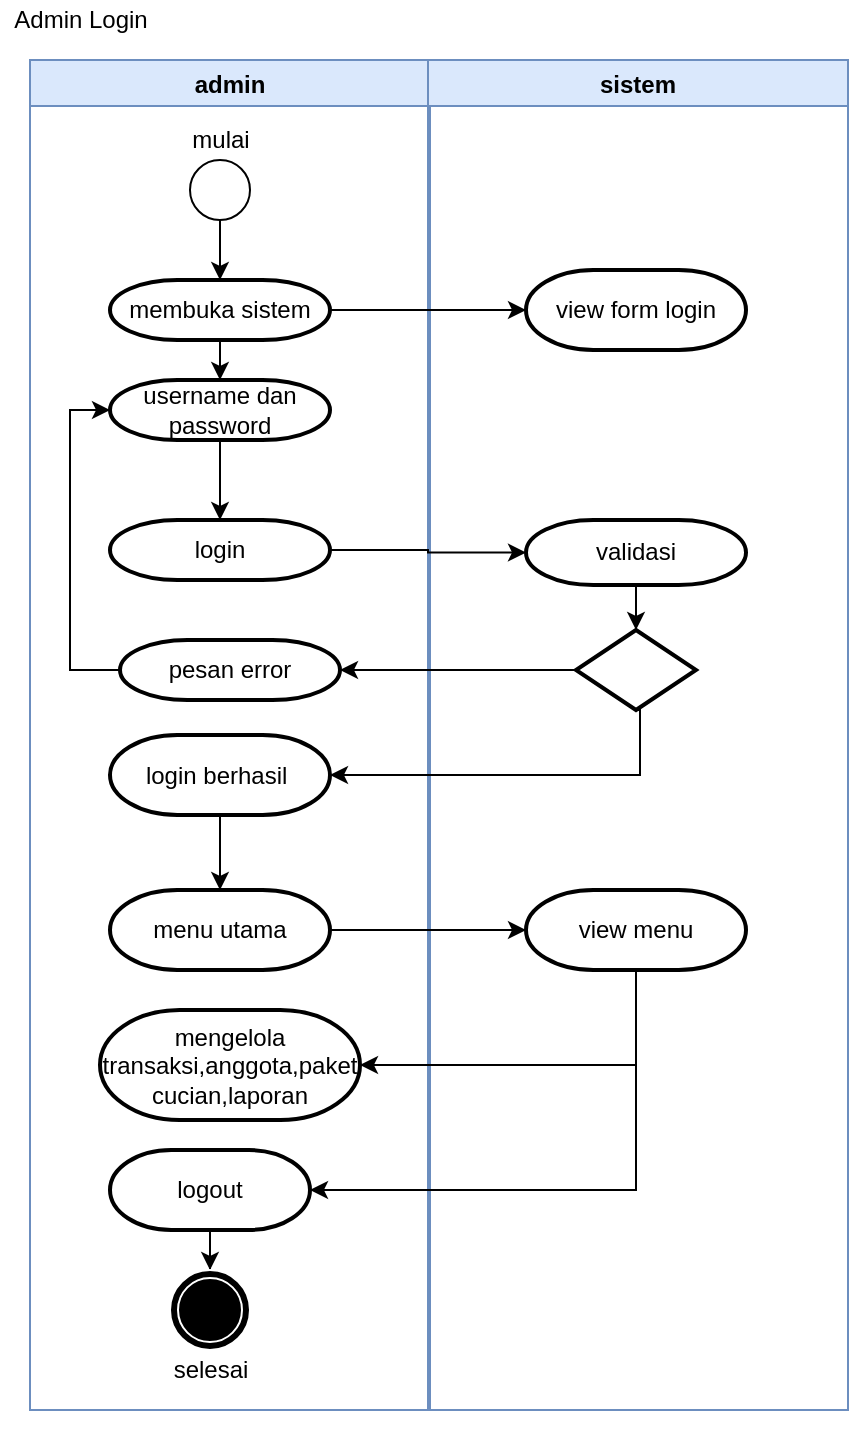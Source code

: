 <mxfile version="15.7.3" type="google"><diagram id="C5RBs43oDa-KdzZeNtuy" name="Page-1"><mxGraphModel dx="868" dy="450" grid="1" gridSize="10" guides="1" tooltips="1" connect="1" arrows="1" fold="1" page="1" pageScale="1" pageWidth="827" pageHeight="1169" math="0" shadow="0"><root><mxCell id="WIyWlLk6GJQsqaUBKTNV-0"/><mxCell id="WIyWlLk6GJQsqaUBKTNV-1" parent="WIyWlLk6GJQsqaUBKTNV-0"/><mxCell id="JvUsUYGlyqjv_wNRpDof-4" value="admin" style="swimlane;fillColor=#dae8fc;strokeColor=#6c8ebf;" parent="WIyWlLk6GJQsqaUBKTNV-1" vertex="1"><mxGeometry x="165" y="165" width="200" height="675" as="geometry"/></mxCell><mxCell id="JvUsUYGlyqjv_wNRpDof-35" style="edgeStyle=orthogonalEdgeStyle;rounded=0;orthogonalLoop=1;jettySize=auto;html=1;" parent="JvUsUYGlyqjv_wNRpDof-4" source="JvUsUYGlyqjv_wNRpDof-10" target="JvUsUYGlyqjv_wNRpDof-16" edge="1"><mxGeometry relative="1" as="geometry"/></mxCell><mxCell id="JvUsUYGlyqjv_wNRpDof-10" value="" style="ellipse;whiteSpace=wrap;html=1;aspect=fixed;" parent="JvUsUYGlyqjv_wNRpDof-4" vertex="1"><mxGeometry x="80" y="50" width="30" height="30" as="geometry"/></mxCell><mxCell id="JvUsUYGlyqjv_wNRpDof-36" style="edgeStyle=orthogonalEdgeStyle;rounded=0;orthogonalLoop=1;jettySize=auto;html=1;entryX=0.5;entryY=0;entryDx=0;entryDy=0;entryPerimeter=0;" parent="JvUsUYGlyqjv_wNRpDof-4" source="JvUsUYGlyqjv_wNRpDof-16" target="JvUsUYGlyqjv_wNRpDof-19" edge="1"><mxGeometry relative="1" as="geometry"/></mxCell><mxCell id="JvUsUYGlyqjv_wNRpDof-16" value="membuka sistem" style="strokeWidth=2;html=1;shape=mxgraph.flowchart.terminator;whiteSpace=wrap;" parent="JvUsUYGlyqjv_wNRpDof-4" vertex="1"><mxGeometry x="40" y="110" width="110" height="30" as="geometry"/></mxCell><mxCell id="JvUsUYGlyqjv_wNRpDof-41" style="edgeStyle=orthogonalEdgeStyle;rounded=0;orthogonalLoop=1;jettySize=auto;html=1;exitX=0.5;exitY=1;exitDx=0;exitDy=0;exitPerimeter=0;entryX=0.5;entryY=0;entryDx=0;entryDy=0;entryPerimeter=0;" parent="JvUsUYGlyqjv_wNRpDof-4" source="JvUsUYGlyqjv_wNRpDof-19" target="JvUsUYGlyqjv_wNRpDof-20" edge="1"><mxGeometry relative="1" as="geometry"/></mxCell><mxCell id="JvUsUYGlyqjv_wNRpDof-19" value="username dan password" style="strokeWidth=2;html=1;shape=mxgraph.flowchart.terminator;whiteSpace=wrap;" parent="JvUsUYGlyqjv_wNRpDof-4" vertex="1"><mxGeometry x="40" y="160" width="110" height="30" as="geometry"/></mxCell><mxCell id="JvUsUYGlyqjv_wNRpDof-20" value="login" style="strokeWidth=2;html=1;shape=mxgraph.flowchart.terminator;whiteSpace=wrap;" parent="JvUsUYGlyqjv_wNRpDof-4" vertex="1"><mxGeometry x="40" y="230" width="110" height="30" as="geometry"/></mxCell><mxCell id="JvUsUYGlyqjv_wNRpDof-32" style="edgeStyle=orthogonalEdgeStyle;rounded=0;orthogonalLoop=1;jettySize=auto;html=1;entryX=0;entryY=0.5;entryDx=0;entryDy=0;entryPerimeter=0;exitX=0;exitY=0.5;exitDx=0;exitDy=0;exitPerimeter=0;" parent="JvUsUYGlyqjv_wNRpDof-4" source="JvUsUYGlyqjv_wNRpDof-22" target="JvUsUYGlyqjv_wNRpDof-19" edge="1"><mxGeometry relative="1" as="geometry"><Array as="points"><mxPoint x="20" y="305"/><mxPoint x="20" y="175"/></Array></mxGeometry></mxCell><mxCell id="JvUsUYGlyqjv_wNRpDof-22" value="pesan error" style="strokeWidth=2;html=1;shape=mxgraph.flowchart.terminator;whiteSpace=wrap;" parent="JvUsUYGlyqjv_wNRpDof-4" vertex="1"><mxGeometry x="45" y="290" width="110" height="30" as="geometry"/></mxCell><mxCell id="JvUsUYGlyqjv_wNRpDof-43" style="edgeStyle=orthogonalEdgeStyle;rounded=0;orthogonalLoop=1;jettySize=auto;html=1;exitX=0.5;exitY=1;exitDx=0;exitDy=0;exitPerimeter=0;entryX=0.5;entryY=0;entryDx=0;entryDy=0;entryPerimeter=0;" parent="JvUsUYGlyqjv_wNRpDof-4" source="JvUsUYGlyqjv_wNRpDof-21" target="JvUsUYGlyqjv_wNRpDof-29" edge="1"><mxGeometry relative="1" as="geometry"/></mxCell><mxCell id="JvUsUYGlyqjv_wNRpDof-21" value="login berhasil&amp;nbsp;" style="strokeWidth=2;html=1;shape=mxgraph.flowchart.terminator;whiteSpace=wrap;" parent="JvUsUYGlyqjv_wNRpDof-4" vertex="1"><mxGeometry x="40" y="337.5" width="110" height="40" as="geometry"/></mxCell><mxCell id="JvUsUYGlyqjv_wNRpDof-29" value="menu utama" style="strokeWidth=2;html=1;shape=mxgraph.flowchart.terminator;whiteSpace=wrap;" parent="JvUsUYGlyqjv_wNRpDof-4" vertex="1"><mxGeometry x="40" y="415" width="110" height="40" as="geometry"/></mxCell><mxCell id="JvUsUYGlyqjv_wNRpDof-50" value="mulai" style="text;html=1;align=center;verticalAlign=middle;resizable=0;points=[];autosize=1;strokeColor=none;fillColor=none;" parent="JvUsUYGlyqjv_wNRpDof-4" vertex="1"><mxGeometry x="75" y="30" width="40" height="20" as="geometry"/></mxCell><mxCell id="JvUsUYGlyqjv_wNRpDof-125" style="edgeStyle=orthogonalEdgeStyle;rounded=0;orthogonalLoop=1;jettySize=auto;html=1;exitX=0.5;exitY=1;exitDx=0;exitDy=0;exitPerimeter=0;" parent="JvUsUYGlyqjv_wNRpDof-4" source="JvUsUYGlyqjv_wNRpDof-100" target="JvUsUYGlyqjv_wNRpDof-123" edge="1"><mxGeometry relative="1" as="geometry"/></mxCell><mxCell id="JvUsUYGlyqjv_wNRpDof-100" value="logout" style="strokeWidth=2;html=1;shape=mxgraph.flowchart.terminator;whiteSpace=wrap;fillColor=#FFFFFF;" parent="JvUsUYGlyqjv_wNRpDof-4" vertex="1"><mxGeometry x="40" y="545" width="100" height="40" as="geometry"/></mxCell><mxCell id="JvUsUYGlyqjv_wNRpDof-123" value="" style="ellipse;shape=doubleEllipse;whiteSpace=wrap;html=1;aspect=fixed;strokeColor=#FFFFFF;fillColor=#000000;" parent="JvUsUYGlyqjv_wNRpDof-4" vertex="1"><mxGeometry x="70" y="605" width="40" height="40" as="geometry"/></mxCell><mxCell id="JvUsUYGlyqjv_wNRpDof-124" value="selesai" style="text;html=1;align=center;verticalAlign=middle;resizable=0;points=[];autosize=1;strokeColor=none;fillColor=none;" parent="JvUsUYGlyqjv_wNRpDof-4" vertex="1"><mxGeometry x="65" y="645" width="50" height="20" as="geometry"/></mxCell><mxCell id="-z5VhadheGoZ2BK67YMb-0" style="edgeStyle=orthogonalEdgeStyle;rounded=0;orthogonalLoop=1;jettySize=auto;html=1;exitX=0.5;exitY=1;exitDx=0;exitDy=0;exitPerimeter=0;" parent="JvUsUYGlyqjv_wNRpDof-4" edge="1"><mxGeometry relative="1" as="geometry"><mxPoint x="90" y="675" as="sourcePoint"/><mxPoint x="90" y="675" as="targetPoint"/></mxGeometry></mxCell><mxCell id="DgQYechA5geP6OFPYYyr-1" value="mengelola transaksi,anggota,paket cucian,laporan" style="strokeWidth=2;html=1;shape=mxgraph.flowchart.terminator;whiteSpace=wrap;" parent="JvUsUYGlyqjv_wNRpDof-4" vertex="1"><mxGeometry x="35" y="475" width="130" height="55" as="geometry"/></mxCell><mxCell id="JvUsUYGlyqjv_wNRpDof-6" value="sistem" style="swimlane;fillColor=#dae8fc;strokeColor=#6c8ebf;" parent="WIyWlLk6GJQsqaUBKTNV-1" vertex="1"><mxGeometry x="364" y="165" width="210" height="675" as="geometry"/></mxCell><mxCell id="JvUsUYGlyqjv_wNRpDof-18" value="view form login" style="strokeWidth=2;html=1;shape=mxgraph.flowchart.terminator;whiteSpace=wrap;" parent="JvUsUYGlyqjv_wNRpDof-6" vertex="1"><mxGeometry x="49" y="105" width="110" height="40" as="geometry"/></mxCell><mxCell id="JvUsUYGlyqjv_wNRpDof-33" style="edgeStyle=orthogonalEdgeStyle;rounded=0;orthogonalLoop=1;jettySize=auto;html=1;entryX=0.5;entryY=0;entryDx=0;entryDy=0;entryPerimeter=0;" parent="JvUsUYGlyqjv_wNRpDof-6" source="JvUsUYGlyqjv_wNRpDof-23" target="JvUsUYGlyqjv_wNRpDof-25" edge="1"><mxGeometry relative="1" as="geometry"/></mxCell><mxCell id="JvUsUYGlyqjv_wNRpDof-23" value="validasi" style="strokeWidth=2;html=1;shape=mxgraph.flowchart.terminator;whiteSpace=wrap;" parent="JvUsUYGlyqjv_wNRpDof-6" vertex="1"><mxGeometry x="49" y="230" width="110" height="32.5" as="geometry"/></mxCell><mxCell id="JvUsUYGlyqjv_wNRpDof-25" value="" style="strokeWidth=2;html=1;shape=mxgraph.flowchart.decision;whiteSpace=wrap;" parent="JvUsUYGlyqjv_wNRpDof-6" vertex="1"><mxGeometry x="74" y="285" width="60" height="40" as="geometry"/></mxCell><mxCell id="JvUsUYGlyqjv_wNRpDof-45" value="view menu" style="strokeWidth=2;html=1;shape=mxgraph.flowchart.terminator;whiteSpace=wrap;" parent="JvUsUYGlyqjv_wNRpDof-6" vertex="1"><mxGeometry x="49" y="415" width="110" height="40" as="geometry"/></mxCell><mxCell id="JvUsUYGlyqjv_wNRpDof-24" style="edgeStyle=orthogonalEdgeStyle;rounded=0;orthogonalLoop=1;jettySize=auto;html=1;entryX=0;entryY=0.5;entryDx=0;entryDy=0;entryPerimeter=0;" parent="WIyWlLk6GJQsqaUBKTNV-1" source="JvUsUYGlyqjv_wNRpDof-20" target="JvUsUYGlyqjv_wNRpDof-23" edge="1"><mxGeometry relative="1" as="geometry"/></mxCell><mxCell id="JvUsUYGlyqjv_wNRpDof-26" style="edgeStyle=orthogonalEdgeStyle;rounded=0;orthogonalLoop=1;jettySize=auto;html=1;entryX=1;entryY=0.5;entryDx=0;entryDy=0;entryPerimeter=0;" parent="WIyWlLk6GJQsqaUBKTNV-1" source="JvUsUYGlyqjv_wNRpDof-25" target="JvUsUYGlyqjv_wNRpDof-22" edge="1"><mxGeometry relative="1" as="geometry"/></mxCell><mxCell id="JvUsUYGlyqjv_wNRpDof-27" style="edgeStyle=orthogonalEdgeStyle;rounded=0;orthogonalLoop=1;jettySize=auto;html=1;entryX=1;entryY=0.5;entryDx=0;entryDy=0;entryPerimeter=0;exitX=0.5;exitY=1;exitDx=0;exitDy=0;exitPerimeter=0;" parent="WIyWlLk6GJQsqaUBKTNV-1" source="JvUsUYGlyqjv_wNRpDof-25" target="JvUsUYGlyqjv_wNRpDof-21" edge="1"><mxGeometry relative="1" as="geometry"><mxPoint x="315" y="555" as="targetPoint"/><Array as="points"><mxPoint x="470" y="490"/><mxPoint x="470" y="523"/></Array></mxGeometry></mxCell><mxCell id="JvUsUYGlyqjv_wNRpDof-38" style="edgeStyle=orthogonalEdgeStyle;rounded=0;orthogonalLoop=1;jettySize=auto;html=1;entryX=0;entryY=0.5;entryDx=0;entryDy=0;entryPerimeter=0;" parent="WIyWlLk6GJQsqaUBKTNV-1" source="JvUsUYGlyqjv_wNRpDof-16" target="JvUsUYGlyqjv_wNRpDof-18" edge="1"><mxGeometry relative="1" as="geometry"/></mxCell><mxCell id="JvUsUYGlyqjv_wNRpDof-44" style="edgeStyle=orthogonalEdgeStyle;rounded=0;orthogonalLoop=1;jettySize=auto;html=1;entryX=0;entryY=0.5;entryDx=0;entryDy=0;entryPerimeter=0;" parent="WIyWlLk6GJQsqaUBKTNV-1" source="JvUsUYGlyqjv_wNRpDof-29" target="JvUsUYGlyqjv_wNRpDof-45" edge="1"><mxGeometry relative="1" as="geometry"><mxPoint x="415" y="615" as="targetPoint"/></mxGeometry></mxCell><mxCell id="JvUsUYGlyqjv_wNRpDof-52" value="Admin Login" style="text;html=1;align=center;verticalAlign=middle;resizable=0;points=[];autosize=1;strokeColor=none;fillColor=none;" parent="WIyWlLk6GJQsqaUBKTNV-1" vertex="1"><mxGeometry x="150" y="135" width="80" height="20" as="geometry"/></mxCell><mxCell id="-z5VhadheGoZ2BK67YMb-6" style="edgeStyle=orthogonalEdgeStyle;rounded=0;orthogonalLoop=1;jettySize=auto;html=1;entryX=1;entryY=0.5;entryDx=0;entryDy=0;entryPerimeter=0;" parent="WIyWlLk6GJQsqaUBKTNV-1" source="JvUsUYGlyqjv_wNRpDof-45" target="JvUsUYGlyqjv_wNRpDof-100" edge="1"><mxGeometry relative="1" as="geometry"><Array as="points"><mxPoint x="468" y="730"/></Array></mxGeometry></mxCell><mxCell id="DgQYechA5geP6OFPYYyr-3" style="edgeStyle=orthogonalEdgeStyle;rounded=0;orthogonalLoop=1;jettySize=auto;html=1;entryX=1;entryY=0.5;entryDx=0;entryDy=0;entryPerimeter=0;" parent="WIyWlLk6GJQsqaUBKTNV-1" source="JvUsUYGlyqjv_wNRpDof-45" target="DgQYechA5geP6OFPYYyr-1" edge="1"><mxGeometry relative="1" as="geometry"><Array as="points"><mxPoint x="468" y="668"/></Array></mxGeometry></mxCell></root></mxGraphModel></diagram></mxfile>